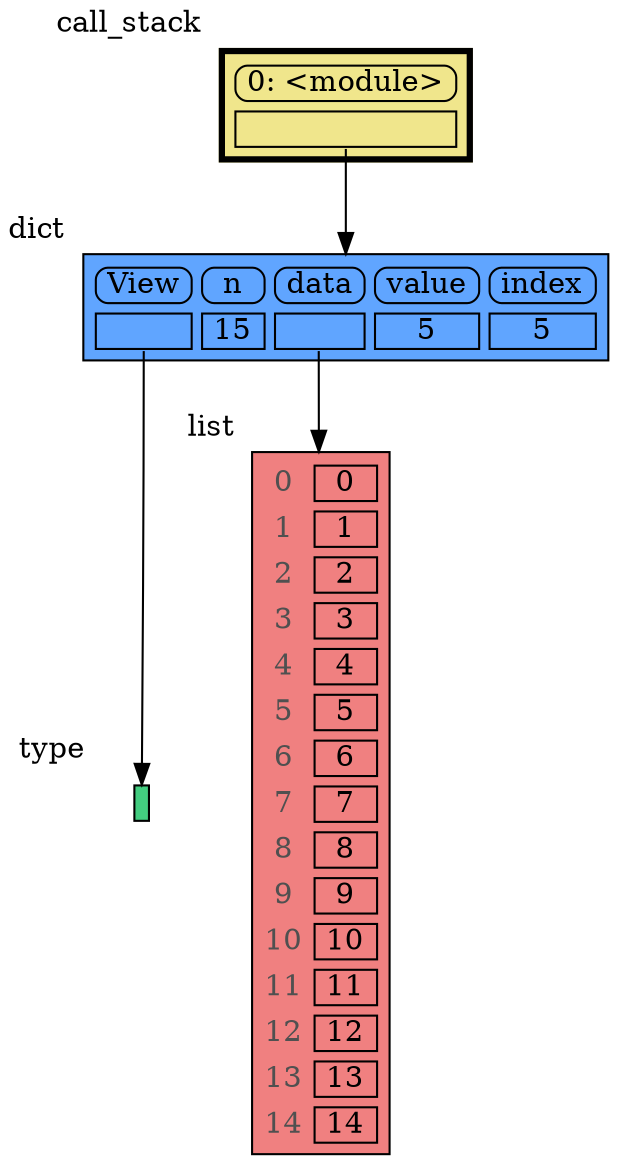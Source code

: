 digraph memory_graph {
	node [shape=plaintext]
	node665935296 [label=<
<TABLE BORDER="1" CELLBORDER="1" CELLSPACING="0" CELLPADDING="0" BGCOLOR="seagreen3" PORT="table">
    <TR><TD BORDER="0"> </TD></TR>
</TABLE>
> xlabel=type]
	node123614713113536 [label=<
<TABLE BORDER="1" CELLBORDER="1" CELLSPACING="5" CELLPADDING="0" BGCOLOR="lightcoral" PORT="table">
    <TR><TD BORDER="0"><font color="#505050">0</font></TD><TD BORDER="1"> 0 </TD></TR>
    <TR><TD BORDER="0"><font color="#505050">1</font></TD><TD BORDER="1"> 1 </TD></TR>
    <TR><TD BORDER="0"><font color="#505050">2</font></TD><TD BORDER="1"> 2 </TD></TR>
    <TR><TD BORDER="0"><font color="#505050">3</font></TD><TD BORDER="1"> 3 </TD></TR>
    <TR><TD BORDER="0"><font color="#505050">4</font></TD><TD BORDER="1"> 4 </TD></TR>
    <TR><TD BORDER="0"><font color="#505050">5</font></TD><TD BORDER="1"> 5 </TD></TR>
    <TR><TD BORDER="0"><font color="#505050">6</font></TD><TD BORDER="1"> 6 </TD></TR>
    <TR><TD BORDER="0"><font color="#505050">7</font></TD><TD BORDER="1"> 7 </TD></TR>
    <TR><TD BORDER="0"><font color="#505050">8</font></TD><TD BORDER="1"> 8 </TD></TR>
    <TR><TD BORDER="0"><font color="#505050">9</font></TD><TD BORDER="1"> 9 </TD></TR>
    <TR><TD BORDER="0"><font color="#505050">10</font></TD><TD BORDER="1"> 10 </TD></TR>
    <TR><TD BORDER="0"><font color="#505050">11</font></TD><TD BORDER="1"> 11 </TD></TR>
    <TR><TD BORDER="0"><font color="#505050">12</font></TD><TD BORDER="1"> 12 </TD></TR>
    <TR><TD BORDER="0"><font color="#505050">13</font></TD><TD BORDER="1"> 13 </TD></TR>
    <TR><TD BORDER="0"><font color="#505050">14</font></TD><TD BORDER="1"> 14 </TD></TR>
</TABLE>
> xlabel=list]
	node123614664781376 [label=<
<TABLE BORDER="1" CELLBORDER="1" CELLSPACING="5" CELLPADDING="0" BGCOLOR="#60a5ff" PORT="table">
    <TR><TD BORDER="1" STYLE="ROUNDED"> View </TD><TD BORDER="1" STYLE="ROUNDED"> n </TD><TD BORDER="1" STYLE="ROUNDED"> data </TD><TD BORDER="1" STYLE="ROUNDED"> value </TD><TD BORDER="1" STYLE="ROUNDED"> index </TD></TR>
    <TR><TD BORDER="1" PORT="ref0"> </TD><TD BORDER="1"> 15 </TD><TD BORDER="1" PORT="ref1"> </TD><TD BORDER="1"> 5 </TD><TD BORDER="1"> 5 </TD></TR>
</TABLE>
> xlabel=dict]
	node123614664781376:ref0 -> node665935296:table [style=solid]
	node123614664781376:ref1 -> node123614713113536:table [style=solid]
	node123614664814224 [label=<
<TABLE BORDER="3" CELLBORDER="1" CELLSPACING="5" CELLPADDING="0" BGCOLOR="khaki" PORT="table">
    <TR><TD BORDER="1" STYLE="ROUNDED"> 0: &lt;module&gt; </TD></TR>
    <TR><TD BORDER="1" PORT="ref0"> </TD></TR>
</TABLE>
> xlabel=call_stack]
	node123614664814224:ref0 -> node123614664781376:table [style=solid]
subgraph { rank=same; node665935296 -> node123614713113536[weight=10, style=invis]; }
}
